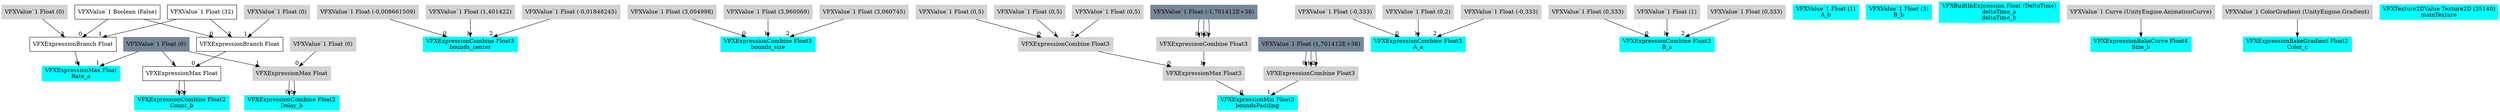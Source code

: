 digraph G {
node0 [shape="box" color="cyan" style="filled" label="VFXExpressionMax Float
Rate_a"]
node1 [shape="box" label="VFXExpressionBranch Float"]
node2 [shape="box" label="VFXValue`1 Boolean (False)"]
node3 [shape="box" label="VFXValue`1 Float (32)"]
node4 [shape="box" color="lightgray" style="filled" label="VFXValue`1 Float (0)"]
node5 [shape="box" color="lightslategray" style="filled" label="VFXValue`1 Float (0)"]
node6 [shape="box" color="cyan" style="filled" label="VFXExpressionCombine Float2
Count_b"]
node7 [shape="box" label="VFXExpressionMax Float"]
node8 [shape="box" label="VFXExpressionBranch Float"]
node9 [shape="box" color="lightgray" style="filled" label="VFXValue`1 Float (0)"]
node10 [shape="box" color="cyan" style="filled" label="VFXExpressionCombine Float2
Delay_b"]
node11 [shape="box" color="lightgray" style="filled" label="VFXExpressionMax Float"]
node12 [shape="box" color="lightgray" style="filled" label="VFXValue`1 Float (0)"]
node13 [shape="box" color="cyan" style="filled" label="VFXExpressionCombine Float3
bounds_center"]
node14 [shape="box" color="lightgray" style="filled" label="VFXValue`1 Float (-0,008661509)"]
node15 [shape="box" color="lightgray" style="filled" label="VFXValue`1 Float (1,401422)"]
node16 [shape="box" color="lightgray" style="filled" label="VFXValue`1 Float (-0,01848245)"]
node17 [shape="box" color="cyan" style="filled" label="VFXExpressionCombine Float3
bounds_size"]
node18 [shape="box" color="lightgray" style="filled" label="VFXValue`1 Float (3,004998)"]
node19 [shape="box" color="lightgray" style="filled" label="VFXValue`1 Float (3,960069)"]
node20 [shape="box" color="lightgray" style="filled" label="VFXValue`1 Float (3,060745)"]
node21 [shape="box" color="cyan" style="filled" label="VFXExpressionMin Float3
boundsPadding"]
node22 [shape="box" color="lightgray" style="filled" label="VFXExpressionMax Float3"]
node23 [shape="box" color="lightgray" style="filled" label="VFXExpressionCombine Float3"]
node24 [shape="box" color="lightgray" style="filled" label="VFXValue`1 Float (0,5)"]
node25 [shape="box" color="lightgray" style="filled" label="VFXValue`1 Float (0,5)"]
node26 [shape="box" color="lightgray" style="filled" label="VFXValue`1 Float (0,5)"]
node27 [shape="box" color="lightgray" style="filled" label="VFXExpressionCombine Float3"]
node28 [shape="box" color="lightslategray" style="filled" label="VFXValue`1 Float (-1,701412E+38)"]
node29 [shape="box" color="lightgray" style="filled" label="VFXExpressionCombine Float3"]
node30 [shape="box" color="lightslategray" style="filled" label="VFXValue`1 Float (1,701412E+38)"]
node31 [shape="box" color="cyan" style="filled" label="VFXExpressionCombine Float3
A_a"]
node32 [shape="box" color="lightgray" style="filled" label="VFXValue`1 Float (-0,333)"]
node33 [shape="box" color="lightgray" style="filled" label="VFXValue`1 Float (0,2)"]
node34 [shape="box" color="lightgray" style="filled" label="VFXValue`1 Float (-0,333)"]
node35 [shape="box" color="cyan" style="filled" label="VFXExpressionCombine Float3
B_a"]
node36 [shape="box" color="lightgray" style="filled" label="VFXValue`1 Float (0,333)"]
node37 [shape="box" color="lightgray" style="filled" label="VFXValue`1 Float (1)"]
node38 [shape="box" color="lightgray" style="filled" label="VFXValue`1 Float (0,333)"]
node39 [shape="box" color="cyan" style="filled" label="VFXValue`1 Float (1)
A_b"]
node40 [shape="box" color="cyan" style="filled" label="VFXValue`1 Float (3)
B_b"]
node41 [shape="box" color="cyan" style="filled" label="VFXBuiltInExpression Float (DeltaTime)
deltaTime_a
deltaTime_b"]
node42 [shape="box" color="cyan" style="filled" label="VFXExpressionBakeCurve Float4
Size_b"]
node43 [shape="box" color="lightgray" style="filled" label="VFXValue`1 Curve (UnityEngine.AnimationCurve)"]
node44 [shape="box" color="cyan" style="filled" label="VFXExpressionBakeGradient Float2
Color_c"]
node45 [shape="box" color="lightgray" style="filled" label="VFXValue`1 ColorGradient (UnityEngine.Gradient)"]
node46 [shape="box" color="cyan" style="filled" label="VFXTexture2DValue Texture2D (35140)
mainTexture"]
node1 -> node0 [headlabel="0"]
node5 -> node0 [headlabel="1"]
node2 -> node1 [headlabel="0"]
node3 -> node1 [headlabel="1"]
node4 -> node1 [headlabel="2"]
node7 -> node6 [headlabel="0"]
node7 -> node6 [headlabel="1"]
node8 -> node7 [headlabel="0"]
node5 -> node7 [headlabel="1"]
node2 -> node8 [headlabel="0"]
node9 -> node8 [headlabel="1"]
node3 -> node8 [headlabel="2"]
node11 -> node10 [headlabel="0"]
node11 -> node10 [headlabel="1"]
node12 -> node11 [headlabel="0"]
node5 -> node11 [headlabel="1"]
node14 -> node13 [headlabel="0"]
node15 -> node13 [headlabel="1"]
node16 -> node13 [headlabel="2"]
node18 -> node17 [headlabel="0"]
node19 -> node17 [headlabel="1"]
node20 -> node17 [headlabel="2"]
node22 -> node21 [headlabel="0"]
node29 -> node21 [headlabel="1"]
node23 -> node22 [headlabel="0"]
node27 -> node22 [headlabel="1"]
node24 -> node23 [headlabel="0"]
node25 -> node23 [headlabel="1"]
node26 -> node23 [headlabel="2"]
node28 -> node27 [headlabel="0"]
node28 -> node27 [headlabel="1"]
node28 -> node27 [headlabel="2"]
node30 -> node29 [headlabel="0"]
node30 -> node29 [headlabel="1"]
node30 -> node29 [headlabel="2"]
node32 -> node31 [headlabel="0"]
node33 -> node31 [headlabel="1"]
node34 -> node31 [headlabel="2"]
node36 -> node35 [headlabel="0"]
node37 -> node35 [headlabel="1"]
node38 -> node35 [headlabel="2"]
node43 -> node42 
node45 -> node44 
}
